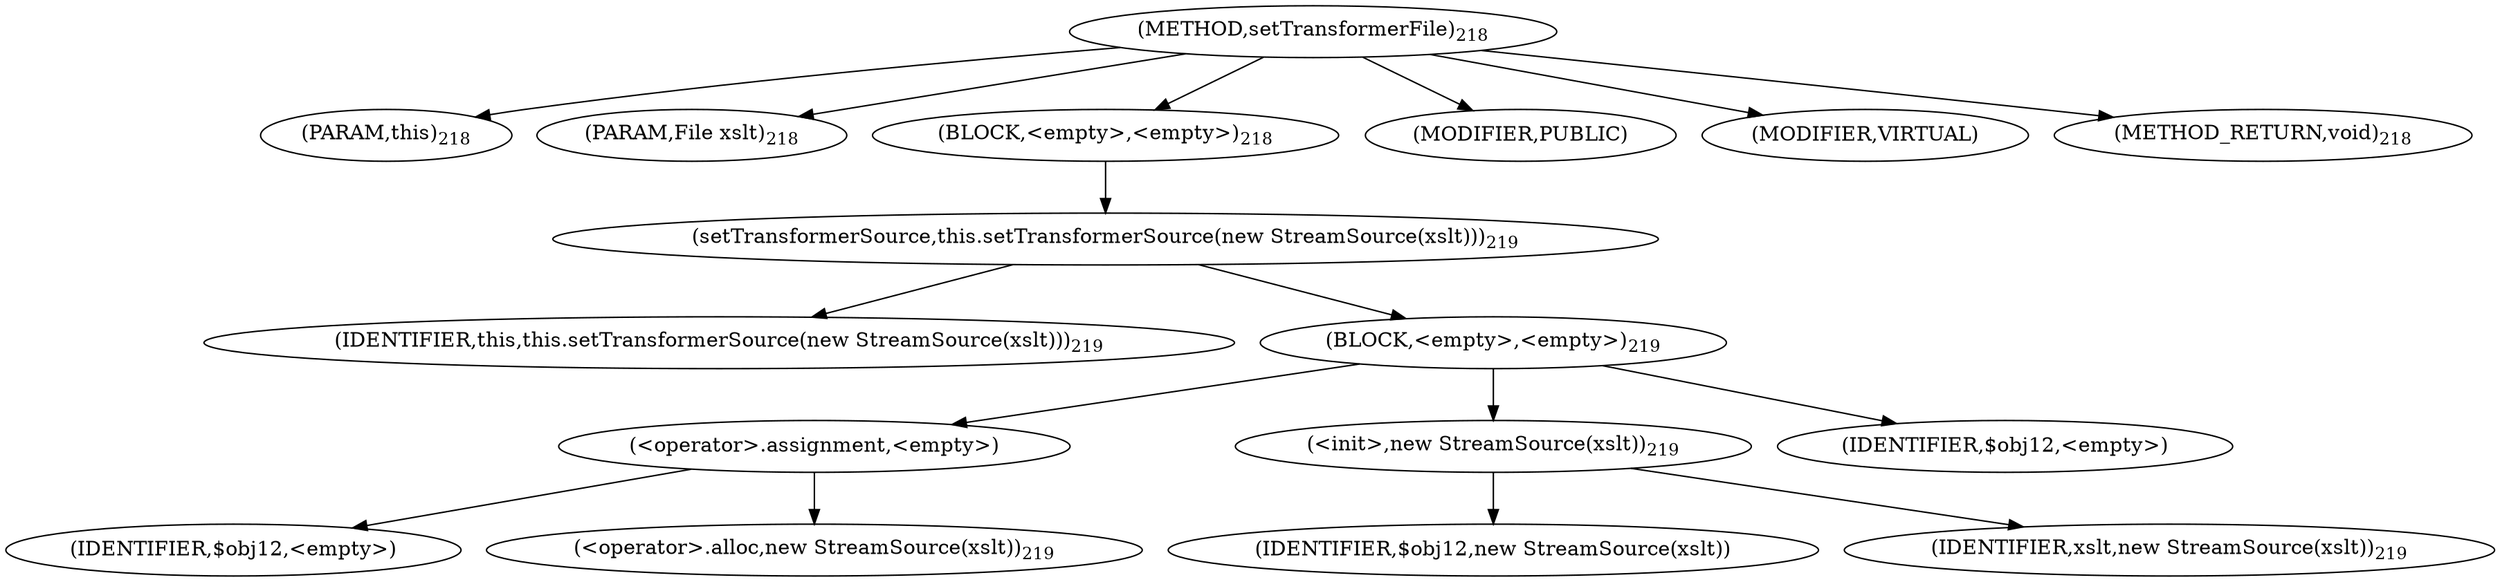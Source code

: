 digraph "setTransformerFile" {  
"514" [label = <(METHOD,setTransformerFile)<SUB>218</SUB>> ]
"34" [label = <(PARAM,this)<SUB>218</SUB>> ]
"515" [label = <(PARAM,File xslt)<SUB>218</SUB>> ]
"516" [label = <(BLOCK,&lt;empty&gt;,&lt;empty&gt;)<SUB>218</SUB>> ]
"517" [label = <(setTransformerSource,this.setTransformerSource(new StreamSource(xslt)))<SUB>219</SUB>> ]
"33" [label = <(IDENTIFIER,this,this.setTransformerSource(new StreamSource(xslt)))<SUB>219</SUB>> ]
"518" [label = <(BLOCK,&lt;empty&gt;,&lt;empty&gt;)<SUB>219</SUB>> ]
"519" [label = <(&lt;operator&gt;.assignment,&lt;empty&gt;)> ]
"520" [label = <(IDENTIFIER,$obj12,&lt;empty&gt;)> ]
"521" [label = <(&lt;operator&gt;.alloc,new StreamSource(xslt))<SUB>219</SUB>> ]
"522" [label = <(&lt;init&gt;,new StreamSource(xslt))<SUB>219</SUB>> ]
"523" [label = <(IDENTIFIER,$obj12,new StreamSource(xslt))> ]
"524" [label = <(IDENTIFIER,xslt,new StreamSource(xslt))<SUB>219</SUB>> ]
"525" [label = <(IDENTIFIER,$obj12,&lt;empty&gt;)> ]
"526" [label = <(MODIFIER,PUBLIC)> ]
"527" [label = <(MODIFIER,VIRTUAL)> ]
"528" [label = <(METHOD_RETURN,void)<SUB>218</SUB>> ]
  "514" -> "34" 
  "514" -> "515" 
  "514" -> "516" 
  "514" -> "526" 
  "514" -> "527" 
  "514" -> "528" 
  "516" -> "517" 
  "517" -> "33" 
  "517" -> "518" 
  "518" -> "519" 
  "518" -> "522" 
  "518" -> "525" 
  "519" -> "520" 
  "519" -> "521" 
  "522" -> "523" 
  "522" -> "524" 
}
